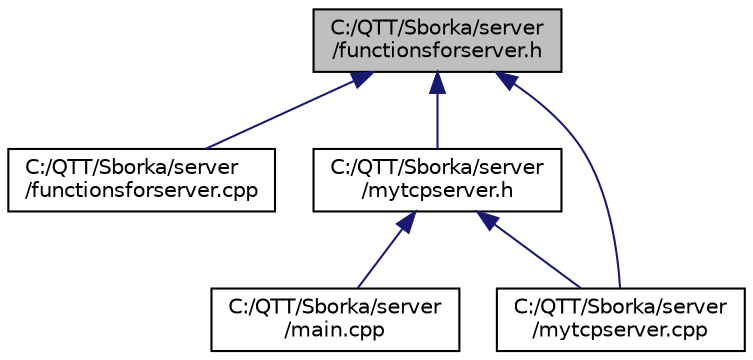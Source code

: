digraph "C:/QTT/Sborka/server/functionsforserver.h"
{
  edge [fontname="Helvetica",fontsize="10",labelfontname="Helvetica",labelfontsize="10"];
  node [fontname="Helvetica",fontsize="10",shape=record];
  Node2 [label="C:/QTT/Sborka/server\l/functionsforserver.h",height=0.2,width=0.4,color="black", fillcolor="grey75", style="filled", fontcolor="black"];
  Node2 -> Node3 [dir="back",color="midnightblue",fontsize="10",style="solid"];
  Node3 [label="C:/QTT/Sborka/server\l/functionsforserver.cpp",height=0.2,width=0.4,color="black", fillcolor="white", style="filled",URL="$functionsforserver_8cpp.html"];
  Node2 -> Node4 [dir="back",color="midnightblue",fontsize="10",style="solid"];
  Node4 [label="C:/QTT/Sborka/server\l/mytcpserver.h",height=0.2,width=0.4,color="black", fillcolor="white", style="filled",URL="$mytcpserver_8h.html"];
  Node4 -> Node5 [dir="back",color="midnightblue",fontsize="10",style="solid"];
  Node5 [label="C:/QTT/Sborka/server\l/main.cpp",height=0.2,width=0.4,color="black", fillcolor="white", style="filled",URL="$main_8cpp.html"];
  Node4 -> Node6 [dir="back",color="midnightblue",fontsize="10",style="solid"];
  Node6 [label="C:/QTT/Sborka/server\l/mytcpserver.cpp",height=0.2,width=0.4,color="black", fillcolor="white", style="filled",URL="$mytcpserver_8cpp.html"];
  Node2 -> Node6 [dir="back",color="midnightblue",fontsize="10",style="solid"];
}
